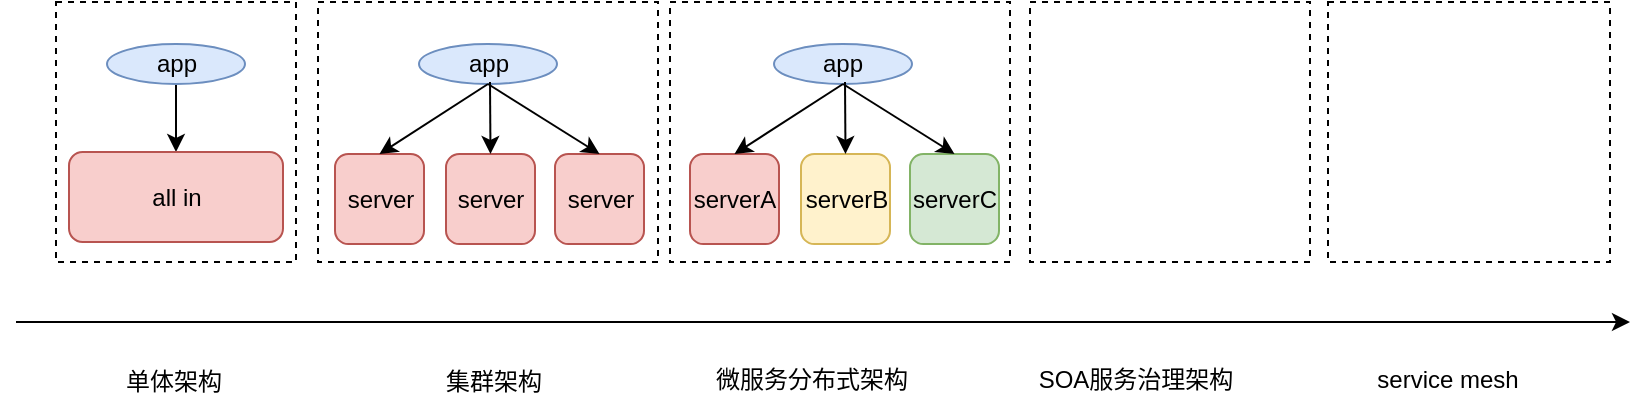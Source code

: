 <mxfile version="13.6.9" type="github">
  <diagram id="H377Ig5VlcPY2WM8Qi6S" name="Page-1">
    <mxGraphModel dx="1038" dy="548" grid="1" gridSize="10" guides="1" tooltips="1" connect="1" arrows="1" fold="1" page="1" pageScale="1" pageWidth="827" pageHeight="1169" math="0" shadow="0">
      <root>
        <mxCell id="0" />
        <mxCell id="1" parent="0" />
        <mxCell id="5d2SEzOQs9S_5Yue5nxl-1" value="" style="rounded=0;whiteSpace=wrap;html=1;dashed=1;" vertex="1" parent="1">
          <mxGeometry x="33" y="230" width="120" height="130" as="geometry" />
        </mxCell>
        <mxCell id="5d2SEzOQs9S_5Yue5nxl-2" value="" style="rounded=0;whiteSpace=wrap;html=1;dashed=1;" vertex="1" parent="1">
          <mxGeometry x="164" y="230" width="170" height="130" as="geometry" />
        </mxCell>
        <mxCell id="5d2SEzOQs9S_5Yue5nxl-3" value="" style="endArrow=classic;html=1;" edge="1" parent="1">
          <mxGeometry width="50" height="50" relative="1" as="geometry">
            <mxPoint x="13" y="390" as="sourcePoint" />
            <mxPoint x="820" y="390" as="targetPoint" />
          </mxGeometry>
        </mxCell>
        <mxCell id="5d2SEzOQs9S_5Yue5nxl-4" value="" style="rounded=0;whiteSpace=wrap;html=1;dashed=1;" vertex="1" parent="1">
          <mxGeometry x="340" y="230" width="170" height="130" as="geometry" />
        </mxCell>
        <mxCell id="5d2SEzOQs9S_5Yue5nxl-5" value="" style="rounded=0;whiteSpace=wrap;html=1;dashed=1;" vertex="1" parent="1">
          <mxGeometry x="520" y="230" width="140" height="130" as="geometry" />
        </mxCell>
        <mxCell id="5d2SEzOQs9S_5Yue5nxl-7" value="单体架构" style="text;html=1;strokeColor=none;fillColor=none;align=center;verticalAlign=middle;whiteSpace=wrap;rounded=0;" vertex="1" parent="1">
          <mxGeometry x="62" y="410" width="60" height="20" as="geometry" />
        </mxCell>
        <mxCell id="5d2SEzOQs9S_5Yue5nxl-8" value="集群架构" style="text;html=1;strokeColor=none;fillColor=none;align=center;verticalAlign=middle;whiteSpace=wrap;rounded=0;" vertex="1" parent="1">
          <mxGeometry x="222" y="410" width="60" height="20" as="geometry" />
        </mxCell>
        <mxCell id="5d2SEzOQs9S_5Yue5nxl-9" value="微服务分布式架构" style="text;html=1;strokeColor=none;fillColor=none;align=center;verticalAlign=middle;whiteSpace=wrap;rounded=0;" vertex="1" parent="1">
          <mxGeometry x="361" y="409" width="100" height="20" as="geometry" />
        </mxCell>
        <mxCell id="5d2SEzOQs9S_5Yue5nxl-10" value="SOA服务治理架构" style="text;html=1;strokeColor=none;fillColor=none;align=center;verticalAlign=middle;whiteSpace=wrap;rounded=0;" vertex="1" parent="1">
          <mxGeometry x="523" y="409" width="100" height="20" as="geometry" />
        </mxCell>
        <mxCell id="5d2SEzOQs9S_5Yue5nxl-11" value="" style="rounded=0;whiteSpace=wrap;html=1;dashed=1;" vertex="1" parent="1">
          <mxGeometry x="669" y="230" width="141" height="130" as="geometry" />
        </mxCell>
        <mxCell id="5d2SEzOQs9S_5Yue5nxl-12" value="service mesh" style="text;html=1;strokeColor=none;fillColor=none;align=center;verticalAlign=middle;whiteSpace=wrap;rounded=0;" vertex="1" parent="1">
          <mxGeometry x="679" y="409" width="100" height="20" as="geometry" />
        </mxCell>
        <mxCell id="5d2SEzOQs9S_5Yue5nxl-15" style="edgeStyle=orthogonalEdgeStyle;rounded=0;orthogonalLoop=1;jettySize=auto;html=1;entryX=0.5;entryY=0;entryDx=0;entryDy=0;" edge="1" parent="1" source="5d2SEzOQs9S_5Yue5nxl-13" target="5d2SEzOQs9S_5Yue5nxl-14">
          <mxGeometry relative="1" as="geometry" />
        </mxCell>
        <mxCell id="5d2SEzOQs9S_5Yue5nxl-13" value="app" style="ellipse;whiteSpace=wrap;html=1;fillColor=#dae8fc;strokeColor=#6c8ebf;" vertex="1" parent="1">
          <mxGeometry x="58.5" y="251" width="69" height="20" as="geometry" />
        </mxCell>
        <mxCell id="5d2SEzOQs9S_5Yue5nxl-14" value="all in" style="rounded=1;whiteSpace=wrap;html=1;fillColor=#f8cecc;strokeColor=#b85450;" vertex="1" parent="1">
          <mxGeometry x="39.5" y="305" width="107" height="45" as="geometry" />
        </mxCell>
        <mxCell id="5d2SEzOQs9S_5Yue5nxl-16" value="server" style="rounded=1;whiteSpace=wrap;html=1;fillColor=#f8cecc;strokeColor=#b85450;" vertex="1" parent="1">
          <mxGeometry x="172.5" y="306" width="44.5" height="45" as="geometry" />
        </mxCell>
        <mxCell id="5d2SEzOQs9S_5Yue5nxl-18" value="server" style="rounded=1;whiteSpace=wrap;html=1;fillColor=#f8cecc;strokeColor=#b85450;" vertex="1" parent="1">
          <mxGeometry x="228" y="306" width="44.5" height="45" as="geometry" />
        </mxCell>
        <mxCell id="5d2SEzOQs9S_5Yue5nxl-19" value="server" style="rounded=1;whiteSpace=wrap;html=1;fillColor=#f8cecc;strokeColor=#b85450;" vertex="1" parent="1">
          <mxGeometry x="282.5" y="306" width="44.5" height="45" as="geometry" />
        </mxCell>
        <mxCell id="5d2SEzOQs9S_5Yue5nxl-20" value="app" style="ellipse;whiteSpace=wrap;html=1;fillColor=#dae8fc;strokeColor=#6c8ebf;" vertex="1" parent="1">
          <mxGeometry x="214.5" y="251" width="69" height="20" as="geometry" />
        </mxCell>
        <mxCell id="5d2SEzOQs9S_5Yue5nxl-22" value="" style="endArrow=classic;html=1;entryX=0.5;entryY=0;entryDx=0;entryDy=0;exitX=0.5;exitY=1;exitDx=0;exitDy=0;" edge="1" parent="1" source="5d2SEzOQs9S_5Yue5nxl-20" target="5d2SEzOQs9S_5Yue5nxl-16">
          <mxGeometry width="50" height="50" relative="1" as="geometry">
            <mxPoint x="307" y="90" as="sourcePoint" />
            <mxPoint x="277" y="140" as="targetPoint" />
          </mxGeometry>
        </mxCell>
        <mxCell id="5d2SEzOQs9S_5Yue5nxl-23" value="" style="endArrow=classic;html=1;entryX=0.5;entryY=0;entryDx=0;entryDy=0;" edge="1" parent="1" target="5d2SEzOQs9S_5Yue5nxl-18">
          <mxGeometry width="50" height="50" relative="1" as="geometry">
            <mxPoint x="250" y="270" as="sourcePoint" />
            <mxPoint x="204.75" y="316" as="targetPoint" />
          </mxGeometry>
        </mxCell>
        <mxCell id="5d2SEzOQs9S_5Yue5nxl-24" value="" style="endArrow=classic;html=1;entryX=0.5;entryY=0;entryDx=0;entryDy=0;exitX=0.5;exitY=1;exitDx=0;exitDy=0;" edge="1" parent="1" source="5d2SEzOQs9S_5Yue5nxl-20" target="5d2SEzOQs9S_5Yue5nxl-19">
          <mxGeometry width="50" height="50" relative="1" as="geometry">
            <mxPoint x="260" y="280" as="sourcePoint" />
            <mxPoint x="260.25" y="316" as="targetPoint" />
          </mxGeometry>
        </mxCell>
        <mxCell id="5d2SEzOQs9S_5Yue5nxl-25" value="serverA" style="rounded=1;whiteSpace=wrap;html=1;fillColor=#f8cecc;strokeColor=#b85450;" vertex="1" parent="1">
          <mxGeometry x="350" y="306" width="44.5" height="45" as="geometry" />
        </mxCell>
        <mxCell id="5d2SEzOQs9S_5Yue5nxl-26" value="serverB" style="rounded=1;whiteSpace=wrap;html=1;fillColor=#fff2cc;strokeColor=#d6b656;" vertex="1" parent="1">
          <mxGeometry x="405.5" y="306" width="44.5" height="45" as="geometry" />
        </mxCell>
        <mxCell id="5d2SEzOQs9S_5Yue5nxl-27" value="serverC" style="rounded=1;whiteSpace=wrap;html=1;fillColor=#d5e8d4;strokeColor=#82b366;" vertex="1" parent="1">
          <mxGeometry x="460" y="306" width="44.5" height="45" as="geometry" />
        </mxCell>
        <mxCell id="5d2SEzOQs9S_5Yue5nxl-28" value="app" style="ellipse;whiteSpace=wrap;html=1;fillColor=#dae8fc;strokeColor=#6c8ebf;" vertex="1" parent="1">
          <mxGeometry x="392" y="251" width="69" height="20" as="geometry" />
        </mxCell>
        <mxCell id="5d2SEzOQs9S_5Yue5nxl-29" value="" style="endArrow=classic;html=1;entryX=0.5;entryY=0;entryDx=0;entryDy=0;exitX=0.5;exitY=1;exitDx=0;exitDy=0;" edge="1" parent="1" source="5d2SEzOQs9S_5Yue5nxl-28" target="5d2SEzOQs9S_5Yue5nxl-25">
          <mxGeometry width="50" height="50" relative="1" as="geometry">
            <mxPoint x="484.5" y="90" as="sourcePoint" />
            <mxPoint x="454.5" y="140" as="targetPoint" />
          </mxGeometry>
        </mxCell>
        <mxCell id="5d2SEzOQs9S_5Yue5nxl-30" value="" style="endArrow=classic;html=1;entryX=0.5;entryY=0;entryDx=0;entryDy=0;" edge="1" parent="1" target="5d2SEzOQs9S_5Yue5nxl-26">
          <mxGeometry width="50" height="50" relative="1" as="geometry">
            <mxPoint x="427.5" y="270" as="sourcePoint" />
            <mxPoint x="382.25" y="316" as="targetPoint" />
          </mxGeometry>
        </mxCell>
        <mxCell id="5d2SEzOQs9S_5Yue5nxl-31" value="" style="endArrow=classic;html=1;entryX=0.5;entryY=0;entryDx=0;entryDy=0;exitX=0.5;exitY=1;exitDx=0;exitDy=0;" edge="1" parent="1" source="5d2SEzOQs9S_5Yue5nxl-28" target="5d2SEzOQs9S_5Yue5nxl-27">
          <mxGeometry width="50" height="50" relative="1" as="geometry">
            <mxPoint x="437.5" y="280" as="sourcePoint" />
            <mxPoint x="437.75" y="316" as="targetPoint" />
          </mxGeometry>
        </mxCell>
      </root>
    </mxGraphModel>
  </diagram>
</mxfile>
